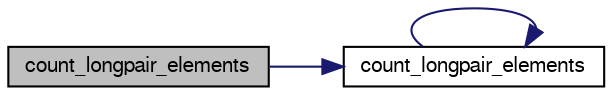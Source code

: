 digraph "count_longpair_elements"
{
  bgcolor="transparent";
  edge [fontname="FreeSans",fontsize="10",labelfontname="FreeSans",labelfontsize="10"];
  node [fontname="FreeSans",fontsize="10",shape=record];
  rankdir="LR";
  Node1 [label="count_longpair_elements",height=0.2,width=0.4,color="black", fillcolor="grey75", style="filled" fontcolor="black"];
  Node1 -> Node2 [color="midnightblue",fontsize="10",style="solid",fontname="FreeSans"];
  Node2 [label="count_longpair_elements",height=0.2,width=0.4,color="black",URL="$list_8c.html#a05fb5572d794de0cf8648df6f22799fe"];
  Node2 -> Node2 [color="midnightblue",fontsize="10",style="solid",fontname="FreeSans"];
}
